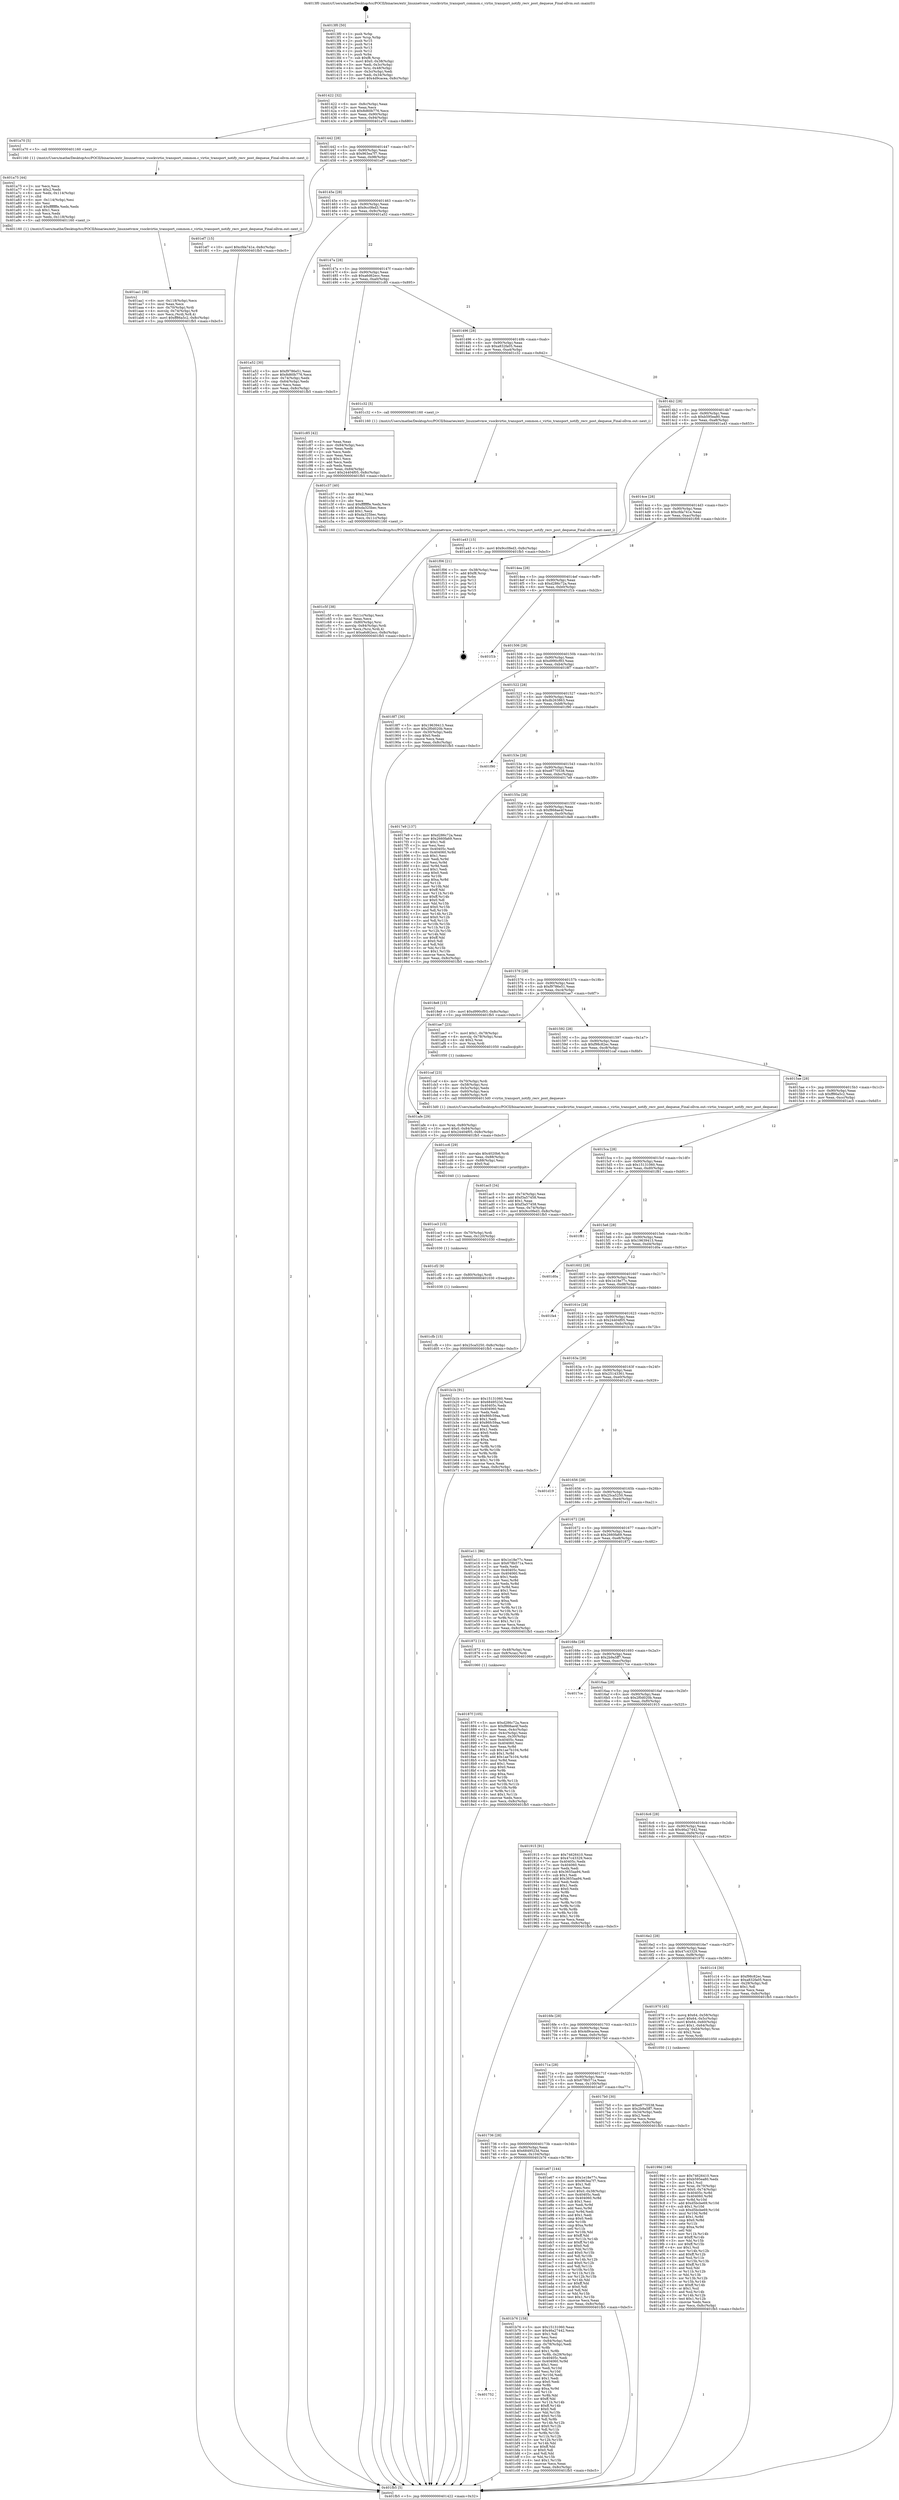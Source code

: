 digraph "0x4013f0" {
  label = "0x4013f0 (/mnt/c/Users/mathe/Desktop/tcc/POCII/binaries/extr_linuxnetvmw_vsockvirtio_transport_common.c_virtio_transport_notify_recv_post_dequeue_Final-ollvm.out::main(0))"
  labelloc = "t"
  node[shape=record]

  Entry [label="",width=0.3,height=0.3,shape=circle,fillcolor=black,style=filled]
  "0x401422" [label="{
     0x401422 [32]\l
     | [instrs]\l
     &nbsp;&nbsp;0x401422 \<+6\>: mov -0x8c(%rbp),%eax\l
     &nbsp;&nbsp;0x401428 \<+2\>: mov %eax,%ecx\l
     &nbsp;&nbsp;0x40142a \<+6\>: sub $0x8d60b776,%ecx\l
     &nbsp;&nbsp;0x401430 \<+6\>: mov %eax,-0x90(%rbp)\l
     &nbsp;&nbsp;0x401436 \<+6\>: mov %ecx,-0x94(%rbp)\l
     &nbsp;&nbsp;0x40143c \<+6\>: je 0000000000401a70 \<main+0x680\>\l
  }"]
  "0x401a70" [label="{
     0x401a70 [5]\l
     | [instrs]\l
     &nbsp;&nbsp;0x401a70 \<+5\>: call 0000000000401160 \<next_i\>\l
     | [calls]\l
     &nbsp;&nbsp;0x401160 \{1\} (/mnt/c/Users/mathe/Desktop/tcc/POCII/binaries/extr_linuxnetvmw_vsockvirtio_transport_common.c_virtio_transport_notify_recv_post_dequeue_Final-ollvm.out::next_i)\l
  }"]
  "0x401442" [label="{
     0x401442 [28]\l
     | [instrs]\l
     &nbsp;&nbsp;0x401442 \<+5\>: jmp 0000000000401447 \<main+0x57\>\l
     &nbsp;&nbsp;0x401447 \<+6\>: mov -0x90(%rbp),%eax\l
     &nbsp;&nbsp;0x40144d \<+5\>: sub $0x963ea7f7,%eax\l
     &nbsp;&nbsp;0x401452 \<+6\>: mov %eax,-0x98(%rbp)\l
     &nbsp;&nbsp;0x401458 \<+6\>: je 0000000000401ef7 \<main+0xb07\>\l
  }"]
  Exit [label="",width=0.3,height=0.3,shape=circle,fillcolor=black,style=filled,peripheries=2]
  "0x401ef7" [label="{
     0x401ef7 [15]\l
     | [instrs]\l
     &nbsp;&nbsp;0x401ef7 \<+10\>: movl $0xcfda741e,-0x8c(%rbp)\l
     &nbsp;&nbsp;0x401f01 \<+5\>: jmp 0000000000401fb5 \<main+0xbc5\>\l
  }"]
  "0x40145e" [label="{
     0x40145e [28]\l
     | [instrs]\l
     &nbsp;&nbsp;0x40145e \<+5\>: jmp 0000000000401463 \<main+0x73\>\l
     &nbsp;&nbsp;0x401463 \<+6\>: mov -0x90(%rbp),%eax\l
     &nbsp;&nbsp;0x401469 \<+5\>: sub $0x9cc0fed3,%eax\l
     &nbsp;&nbsp;0x40146e \<+6\>: mov %eax,-0x9c(%rbp)\l
     &nbsp;&nbsp;0x401474 \<+6\>: je 0000000000401a52 \<main+0x662\>\l
  }"]
  "0x401cfb" [label="{
     0x401cfb [15]\l
     | [instrs]\l
     &nbsp;&nbsp;0x401cfb \<+10\>: movl $0x25ca5250,-0x8c(%rbp)\l
     &nbsp;&nbsp;0x401d05 \<+5\>: jmp 0000000000401fb5 \<main+0xbc5\>\l
  }"]
  "0x401a52" [label="{
     0x401a52 [30]\l
     | [instrs]\l
     &nbsp;&nbsp;0x401a52 \<+5\>: mov $0xf9786e51,%eax\l
     &nbsp;&nbsp;0x401a57 \<+5\>: mov $0x8d60b776,%ecx\l
     &nbsp;&nbsp;0x401a5c \<+3\>: mov -0x74(%rbp),%edx\l
     &nbsp;&nbsp;0x401a5f \<+3\>: cmp -0x64(%rbp),%edx\l
     &nbsp;&nbsp;0x401a62 \<+3\>: cmovl %ecx,%eax\l
     &nbsp;&nbsp;0x401a65 \<+6\>: mov %eax,-0x8c(%rbp)\l
     &nbsp;&nbsp;0x401a6b \<+5\>: jmp 0000000000401fb5 \<main+0xbc5\>\l
  }"]
  "0x40147a" [label="{
     0x40147a [28]\l
     | [instrs]\l
     &nbsp;&nbsp;0x40147a \<+5\>: jmp 000000000040147f \<main+0x8f\>\l
     &nbsp;&nbsp;0x40147f \<+6\>: mov -0x90(%rbp),%eax\l
     &nbsp;&nbsp;0x401485 \<+5\>: sub $0xa6d62ecc,%eax\l
     &nbsp;&nbsp;0x40148a \<+6\>: mov %eax,-0xa0(%rbp)\l
     &nbsp;&nbsp;0x401490 \<+6\>: je 0000000000401c85 \<main+0x895\>\l
  }"]
  "0x401cf2" [label="{
     0x401cf2 [9]\l
     | [instrs]\l
     &nbsp;&nbsp;0x401cf2 \<+4\>: mov -0x80(%rbp),%rdi\l
     &nbsp;&nbsp;0x401cf6 \<+5\>: call 0000000000401030 \<free@plt\>\l
     | [calls]\l
     &nbsp;&nbsp;0x401030 \{1\} (unknown)\l
  }"]
  "0x401c85" [label="{
     0x401c85 [42]\l
     | [instrs]\l
     &nbsp;&nbsp;0x401c85 \<+2\>: xor %eax,%eax\l
     &nbsp;&nbsp;0x401c87 \<+6\>: mov -0x84(%rbp),%ecx\l
     &nbsp;&nbsp;0x401c8d \<+2\>: mov %eax,%edx\l
     &nbsp;&nbsp;0x401c8f \<+2\>: sub %ecx,%edx\l
     &nbsp;&nbsp;0x401c91 \<+2\>: mov %eax,%ecx\l
     &nbsp;&nbsp;0x401c93 \<+3\>: sub $0x1,%ecx\l
     &nbsp;&nbsp;0x401c96 \<+2\>: add %ecx,%edx\l
     &nbsp;&nbsp;0x401c98 \<+2\>: sub %edx,%eax\l
     &nbsp;&nbsp;0x401c9a \<+6\>: mov %eax,-0x84(%rbp)\l
     &nbsp;&nbsp;0x401ca0 \<+10\>: movl $0x24404f05,-0x8c(%rbp)\l
     &nbsp;&nbsp;0x401caa \<+5\>: jmp 0000000000401fb5 \<main+0xbc5\>\l
  }"]
  "0x401496" [label="{
     0x401496 [28]\l
     | [instrs]\l
     &nbsp;&nbsp;0x401496 \<+5\>: jmp 000000000040149b \<main+0xab\>\l
     &nbsp;&nbsp;0x40149b \<+6\>: mov -0x90(%rbp),%eax\l
     &nbsp;&nbsp;0x4014a1 \<+5\>: sub $0xa832fa05,%eax\l
     &nbsp;&nbsp;0x4014a6 \<+6\>: mov %eax,-0xa4(%rbp)\l
     &nbsp;&nbsp;0x4014ac \<+6\>: je 0000000000401c32 \<main+0x842\>\l
  }"]
  "0x401ce3" [label="{
     0x401ce3 [15]\l
     | [instrs]\l
     &nbsp;&nbsp;0x401ce3 \<+4\>: mov -0x70(%rbp),%rdi\l
     &nbsp;&nbsp;0x401ce7 \<+6\>: mov %eax,-0x120(%rbp)\l
     &nbsp;&nbsp;0x401ced \<+5\>: call 0000000000401030 \<free@plt\>\l
     | [calls]\l
     &nbsp;&nbsp;0x401030 \{1\} (unknown)\l
  }"]
  "0x401c32" [label="{
     0x401c32 [5]\l
     | [instrs]\l
     &nbsp;&nbsp;0x401c32 \<+5\>: call 0000000000401160 \<next_i\>\l
     | [calls]\l
     &nbsp;&nbsp;0x401160 \{1\} (/mnt/c/Users/mathe/Desktop/tcc/POCII/binaries/extr_linuxnetvmw_vsockvirtio_transport_common.c_virtio_transport_notify_recv_post_dequeue_Final-ollvm.out::next_i)\l
  }"]
  "0x4014b2" [label="{
     0x4014b2 [28]\l
     | [instrs]\l
     &nbsp;&nbsp;0x4014b2 \<+5\>: jmp 00000000004014b7 \<main+0xc7\>\l
     &nbsp;&nbsp;0x4014b7 \<+6\>: mov -0x90(%rbp),%eax\l
     &nbsp;&nbsp;0x4014bd \<+5\>: sub $0xb595ea80,%eax\l
     &nbsp;&nbsp;0x4014c2 \<+6\>: mov %eax,-0xa8(%rbp)\l
     &nbsp;&nbsp;0x4014c8 \<+6\>: je 0000000000401a43 \<main+0x653\>\l
  }"]
  "0x401cc6" [label="{
     0x401cc6 [29]\l
     | [instrs]\l
     &nbsp;&nbsp;0x401cc6 \<+10\>: movabs $0x4020b6,%rdi\l
     &nbsp;&nbsp;0x401cd0 \<+6\>: mov %eax,-0x88(%rbp)\l
     &nbsp;&nbsp;0x401cd6 \<+6\>: mov -0x88(%rbp),%esi\l
     &nbsp;&nbsp;0x401cdc \<+2\>: mov $0x0,%al\l
     &nbsp;&nbsp;0x401cde \<+5\>: call 0000000000401040 \<printf@plt\>\l
     | [calls]\l
     &nbsp;&nbsp;0x401040 \{1\} (unknown)\l
  }"]
  "0x401a43" [label="{
     0x401a43 [15]\l
     | [instrs]\l
     &nbsp;&nbsp;0x401a43 \<+10\>: movl $0x9cc0fed3,-0x8c(%rbp)\l
     &nbsp;&nbsp;0x401a4d \<+5\>: jmp 0000000000401fb5 \<main+0xbc5\>\l
  }"]
  "0x4014ce" [label="{
     0x4014ce [28]\l
     | [instrs]\l
     &nbsp;&nbsp;0x4014ce \<+5\>: jmp 00000000004014d3 \<main+0xe3\>\l
     &nbsp;&nbsp;0x4014d3 \<+6\>: mov -0x90(%rbp),%eax\l
     &nbsp;&nbsp;0x4014d9 \<+5\>: sub $0xcfda741e,%eax\l
     &nbsp;&nbsp;0x4014de \<+6\>: mov %eax,-0xac(%rbp)\l
     &nbsp;&nbsp;0x4014e4 \<+6\>: je 0000000000401f06 \<main+0xb16\>\l
  }"]
  "0x401c5f" [label="{
     0x401c5f [38]\l
     | [instrs]\l
     &nbsp;&nbsp;0x401c5f \<+6\>: mov -0x11c(%rbp),%ecx\l
     &nbsp;&nbsp;0x401c65 \<+3\>: imul %eax,%ecx\l
     &nbsp;&nbsp;0x401c68 \<+4\>: mov -0x80(%rbp),%rsi\l
     &nbsp;&nbsp;0x401c6c \<+7\>: movslq -0x84(%rbp),%rdi\l
     &nbsp;&nbsp;0x401c73 \<+3\>: mov %ecx,(%rsi,%rdi,4)\l
     &nbsp;&nbsp;0x401c76 \<+10\>: movl $0xa6d62ecc,-0x8c(%rbp)\l
     &nbsp;&nbsp;0x401c80 \<+5\>: jmp 0000000000401fb5 \<main+0xbc5\>\l
  }"]
  "0x401f06" [label="{
     0x401f06 [21]\l
     | [instrs]\l
     &nbsp;&nbsp;0x401f06 \<+3\>: mov -0x38(%rbp),%eax\l
     &nbsp;&nbsp;0x401f09 \<+7\>: add $0xf8,%rsp\l
     &nbsp;&nbsp;0x401f10 \<+1\>: pop %rbx\l
     &nbsp;&nbsp;0x401f11 \<+2\>: pop %r12\l
     &nbsp;&nbsp;0x401f13 \<+2\>: pop %r13\l
     &nbsp;&nbsp;0x401f15 \<+2\>: pop %r14\l
     &nbsp;&nbsp;0x401f17 \<+2\>: pop %r15\l
     &nbsp;&nbsp;0x401f19 \<+1\>: pop %rbp\l
     &nbsp;&nbsp;0x401f1a \<+1\>: ret\l
  }"]
  "0x4014ea" [label="{
     0x4014ea [28]\l
     | [instrs]\l
     &nbsp;&nbsp;0x4014ea \<+5\>: jmp 00000000004014ef \<main+0xff\>\l
     &nbsp;&nbsp;0x4014ef \<+6\>: mov -0x90(%rbp),%eax\l
     &nbsp;&nbsp;0x4014f5 \<+5\>: sub $0xd286c72a,%eax\l
     &nbsp;&nbsp;0x4014fa \<+6\>: mov %eax,-0xb0(%rbp)\l
     &nbsp;&nbsp;0x401500 \<+6\>: je 0000000000401f1b \<main+0xb2b\>\l
  }"]
  "0x401c37" [label="{
     0x401c37 [40]\l
     | [instrs]\l
     &nbsp;&nbsp;0x401c37 \<+5\>: mov $0x2,%ecx\l
     &nbsp;&nbsp;0x401c3c \<+1\>: cltd\l
     &nbsp;&nbsp;0x401c3d \<+2\>: idiv %ecx\l
     &nbsp;&nbsp;0x401c3f \<+6\>: imul $0xfffffffe,%edx,%ecx\l
     &nbsp;&nbsp;0x401c45 \<+6\>: add $0xda325bec,%ecx\l
     &nbsp;&nbsp;0x401c4b \<+3\>: add $0x1,%ecx\l
     &nbsp;&nbsp;0x401c4e \<+6\>: sub $0xda325bec,%ecx\l
     &nbsp;&nbsp;0x401c54 \<+6\>: mov %ecx,-0x11c(%rbp)\l
     &nbsp;&nbsp;0x401c5a \<+5\>: call 0000000000401160 \<next_i\>\l
     | [calls]\l
     &nbsp;&nbsp;0x401160 \{1\} (/mnt/c/Users/mathe/Desktop/tcc/POCII/binaries/extr_linuxnetvmw_vsockvirtio_transport_common.c_virtio_transport_notify_recv_post_dequeue_Final-ollvm.out::next_i)\l
  }"]
  "0x401f1b" [label="{
     0x401f1b\l
  }", style=dashed]
  "0x401506" [label="{
     0x401506 [28]\l
     | [instrs]\l
     &nbsp;&nbsp;0x401506 \<+5\>: jmp 000000000040150b \<main+0x11b\>\l
     &nbsp;&nbsp;0x40150b \<+6\>: mov -0x90(%rbp),%eax\l
     &nbsp;&nbsp;0x401511 \<+5\>: sub $0xd990cf93,%eax\l
     &nbsp;&nbsp;0x401516 \<+6\>: mov %eax,-0xb4(%rbp)\l
     &nbsp;&nbsp;0x40151c \<+6\>: je 00000000004018f7 \<main+0x507\>\l
  }"]
  "0x401752" [label="{
     0x401752\l
  }", style=dashed]
  "0x4018f7" [label="{
     0x4018f7 [30]\l
     | [instrs]\l
     &nbsp;&nbsp;0x4018f7 \<+5\>: mov $0x19639413,%eax\l
     &nbsp;&nbsp;0x4018fc \<+5\>: mov $0x2f0d020b,%ecx\l
     &nbsp;&nbsp;0x401901 \<+3\>: mov -0x30(%rbp),%edx\l
     &nbsp;&nbsp;0x401904 \<+3\>: cmp $0x0,%edx\l
     &nbsp;&nbsp;0x401907 \<+3\>: cmove %ecx,%eax\l
     &nbsp;&nbsp;0x40190a \<+6\>: mov %eax,-0x8c(%rbp)\l
     &nbsp;&nbsp;0x401910 \<+5\>: jmp 0000000000401fb5 \<main+0xbc5\>\l
  }"]
  "0x401522" [label="{
     0x401522 [28]\l
     | [instrs]\l
     &nbsp;&nbsp;0x401522 \<+5\>: jmp 0000000000401527 \<main+0x137\>\l
     &nbsp;&nbsp;0x401527 \<+6\>: mov -0x90(%rbp),%eax\l
     &nbsp;&nbsp;0x40152d \<+5\>: sub $0xdb263863,%eax\l
     &nbsp;&nbsp;0x401532 \<+6\>: mov %eax,-0xb8(%rbp)\l
     &nbsp;&nbsp;0x401538 \<+6\>: je 0000000000401f90 \<main+0xba0\>\l
  }"]
  "0x401b76" [label="{
     0x401b76 [158]\l
     | [instrs]\l
     &nbsp;&nbsp;0x401b76 \<+5\>: mov $0x15131060,%eax\l
     &nbsp;&nbsp;0x401b7b \<+5\>: mov $0x46a27442,%ecx\l
     &nbsp;&nbsp;0x401b80 \<+2\>: mov $0x1,%dl\l
     &nbsp;&nbsp;0x401b82 \<+2\>: xor %esi,%esi\l
     &nbsp;&nbsp;0x401b84 \<+6\>: mov -0x84(%rbp),%edi\l
     &nbsp;&nbsp;0x401b8a \<+3\>: cmp -0x78(%rbp),%edi\l
     &nbsp;&nbsp;0x401b8d \<+4\>: setl %r8b\l
     &nbsp;&nbsp;0x401b91 \<+4\>: and $0x1,%r8b\l
     &nbsp;&nbsp;0x401b95 \<+4\>: mov %r8b,-0x29(%rbp)\l
     &nbsp;&nbsp;0x401b99 \<+7\>: mov 0x40405c,%edi\l
     &nbsp;&nbsp;0x401ba0 \<+8\>: mov 0x404060,%r9d\l
     &nbsp;&nbsp;0x401ba8 \<+3\>: sub $0x1,%esi\l
     &nbsp;&nbsp;0x401bab \<+3\>: mov %edi,%r10d\l
     &nbsp;&nbsp;0x401bae \<+3\>: add %esi,%r10d\l
     &nbsp;&nbsp;0x401bb1 \<+4\>: imul %r10d,%edi\l
     &nbsp;&nbsp;0x401bb5 \<+3\>: and $0x1,%edi\l
     &nbsp;&nbsp;0x401bb8 \<+3\>: cmp $0x0,%edi\l
     &nbsp;&nbsp;0x401bbb \<+4\>: sete %r8b\l
     &nbsp;&nbsp;0x401bbf \<+4\>: cmp $0xa,%r9d\l
     &nbsp;&nbsp;0x401bc3 \<+4\>: setl %r11b\l
     &nbsp;&nbsp;0x401bc7 \<+3\>: mov %r8b,%bl\l
     &nbsp;&nbsp;0x401bca \<+3\>: xor $0xff,%bl\l
     &nbsp;&nbsp;0x401bcd \<+3\>: mov %r11b,%r14b\l
     &nbsp;&nbsp;0x401bd0 \<+4\>: xor $0xff,%r14b\l
     &nbsp;&nbsp;0x401bd4 \<+3\>: xor $0x0,%dl\l
     &nbsp;&nbsp;0x401bd7 \<+3\>: mov %bl,%r15b\l
     &nbsp;&nbsp;0x401bda \<+4\>: and $0x0,%r15b\l
     &nbsp;&nbsp;0x401bde \<+3\>: and %dl,%r8b\l
     &nbsp;&nbsp;0x401be1 \<+3\>: mov %r14b,%r12b\l
     &nbsp;&nbsp;0x401be4 \<+4\>: and $0x0,%r12b\l
     &nbsp;&nbsp;0x401be8 \<+3\>: and %dl,%r11b\l
     &nbsp;&nbsp;0x401beb \<+3\>: or %r8b,%r15b\l
     &nbsp;&nbsp;0x401bee \<+3\>: or %r11b,%r12b\l
     &nbsp;&nbsp;0x401bf1 \<+3\>: xor %r12b,%r15b\l
     &nbsp;&nbsp;0x401bf4 \<+3\>: or %r14b,%bl\l
     &nbsp;&nbsp;0x401bf7 \<+3\>: xor $0xff,%bl\l
     &nbsp;&nbsp;0x401bfa \<+3\>: or $0x0,%dl\l
     &nbsp;&nbsp;0x401bfd \<+2\>: and %dl,%bl\l
     &nbsp;&nbsp;0x401bff \<+3\>: or %bl,%r15b\l
     &nbsp;&nbsp;0x401c02 \<+4\>: test $0x1,%r15b\l
     &nbsp;&nbsp;0x401c06 \<+3\>: cmovne %ecx,%eax\l
     &nbsp;&nbsp;0x401c09 \<+6\>: mov %eax,-0x8c(%rbp)\l
     &nbsp;&nbsp;0x401c0f \<+5\>: jmp 0000000000401fb5 \<main+0xbc5\>\l
  }"]
  "0x401f90" [label="{
     0x401f90\l
  }", style=dashed]
  "0x40153e" [label="{
     0x40153e [28]\l
     | [instrs]\l
     &nbsp;&nbsp;0x40153e \<+5\>: jmp 0000000000401543 \<main+0x153\>\l
     &nbsp;&nbsp;0x401543 \<+6\>: mov -0x90(%rbp),%eax\l
     &nbsp;&nbsp;0x401549 \<+5\>: sub $0xe8770538,%eax\l
     &nbsp;&nbsp;0x40154e \<+6\>: mov %eax,-0xbc(%rbp)\l
     &nbsp;&nbsp;0x401554 \<+6\>: je 00000000004017e9 \<main+0x3f9\>\l
  }"]
  "0x401736" [label="{
     0x401736 [28]\l
     | [instrs]\l
     &nbsp;&nbsp;0x401736 \<+5\>: jmp 000000000040173b \<main+0x34b\>\l
     &nbsp;&nbsp;0x40173b \<+6\>: mov -0x90(%rbp),%eax\l
     &nbsp;&nbsp;0x401741 \<+5\>: sub $0x6849523d,%eax\l
     &nbsp;&nbsp;0x401746 \<+6\>: mov %eax,-0x104(%rbp)\l
     &nbsp;&nbsp;0x40174c \<+6\>: je 0000000000401b76 \<main+0x786\>\l
  }"]
  "0x4017e9" [label="{
     0x4017e9 [137]\l
     | [instrs]\l
     &nbsp;&nbsp;0x4017e9 \<+5\>: mov $0xd286c72a,%eax\l
     &nbsp;&nbsp;0x4017ee \<+5\>: mov $0x2660fa69,%ecx\l
     &nbsp;&nbsp;0x4017f3 \<+2\>: mov $0x1,%dl\l
     &nbsp;&nbsp;0x4017f5 \<+2\>: xor %esi,%esi\l
     &nbsp;&nbsp;0x4017f7 \<+7\>: mov 0x40405c,%edi\l
     &nbsp;&nbsp;0x4017fe \<+8\>: mov 0x404060,%r8d\l
     &nbsp;&nbsp;0x401806 \<+3\>: sub $0x1,%esi\l
     &nbsp;&nbsp;0x401809 \<+3\>: mov %edi,%r9d\l
     &nbsp;&nbsp;0x40180c \<+3\>: add %esi,%r9d\l
     &nbsp;&nbsp;0x40180f \<+4\>: imul %r9d,%edi\l
     &nbsp;&nbsp;0x401813 \<+3\>: and $0x1,%edi\l
     &nbsp;&nbsp;0x401816 \<+3\>: cmp $0x0,%edi\l
     &nbsp;&nbsp;0x401819 \<+4\>: sete %r10b\l
     &nbsp;&nbsp;0x40181d \<+4\>: cmp $0xa,%r8d\l
     &nbsp;&nbsp;0x401821 \<+4\>: setl %r11b\l
     &nbsp;&nbsp;0x401825 \<+3\>: mov %r10b,%bl\l
     &nbsp;&nbsp;0x401828 \<+3\>: xor $0xff,%bl\l
     &nbsp;&nbsp;0x40182b \<+3\>: mov %r11b,%r14b\l
     &nbsp;&nbsp;0x40182e \<+4\>: xor $0xff,%r14b\l
     &nbsp;&nbsp;0x401832 \<+3\>: xor $0x0,%dl\l
     &nbsp;&nbsp;0x401835 \<+3\>: mov %bl,%r15b\l
     &nbsp;&nbsp;0x401838 \<+4\>: and $0x0,%r15b\l
     &nbsp;&nbsp;0x40183c \<+3\>: and %dl,%r10b\l
     &nbsp;&nbsp;0x40183f \<+3\>: mov %r14b,%r12b\l
     &nbsp;&nbsp;0x401842 \<+4\>: and $0x0,%r12b\l
     &nbsp;&nbsp;0x401846 \<+3\>: and %dl,%r11b\l
     &nbsp;&nbsp;0x401849 \<+3\>: or %r10b,%r15b\l
     &nbsp;&nbsp;0x40184c \<+3\>: or %r11b,%r12b\l
     &nbsp;&nbsp;0x40184f \<+3\>: xor %r12b,%r15b\l
     &nbsp;&nbsp;0x401852 \<+3\>: or %r14b,%bl\l
     &nbsp;&nbsp;0x401855 \<+3\>: xor $0xff,%bl\l
     &nbsp;&nbsp;0x401858 \<+3\>: or $0x0,%dl\l
     &nbsp;&nbsp;0x40185b \<+2\>: and %dl,%bl\l
     &nbsp;&nbsp;0x40185d \<+3\>: or %bl,%r15b\l
     &nbsp;&nbsp;0x401860 \<+4\>: test $0x1,%r15b\l
     &nbsp;&nbsp;0x401864 \<+3\>: cmovne %ecx,%eax\l
     &nbsp;&nbsp;0x401867 \<+6\>: mov %eax,-0x8c(%rbp)\l
     &nbsp;&nbsp;0x40186d \<+5\>: jmp 0000000000401fb5 \<main+0xbc5\>\l
  }"]
  "0x40155a" [label="{
     0x40155a [28]\l
     | [instrs]\l
     &nbsp;&nbsp;0x40155a \<+5\>: jmp 000000000040155f \<main+0x16f\>\l
     &nbsp;&nbsp;0x40155f \<+6\>: mov -0x90(%rbp),%eax\l
     &nbsp;&nbsp;0x401565 \<+5\>: sub $0xf868ae4f,%eax\l
     &nbsp;&nbsp;0x40156a \<+6\>: mov %eax,-0xc0(%rbp)\l
     &nbsp;&nbsp;0x401570 \<+6\>: je 00000000004018e8 \<main+0x4f8\>\l
  }"]
  "0x401e67" [label="{
     0x401e67 [144]\l
     | [instrs]\l
     &nbsp;&nbsp;0x401e67 \<+5\>: mov $0x1e18e77c,%eax\l
     &nbsp;&nbsp;0x401e6c \<+5\>: mov $0x963ea7f7,%ecx\l
     &nbsp;&nbsp;0x401e71 \<+2\>: mov $0x1,%dl\l
     &nbsp;&nbsp;0x401e73 \<+2\>: xor %esi,%esi\l
     &nbsp;&nbsp;0x401e75 \<+7\>: movl $0x0,-0x38(%rbp)\l
     &nbsp;&nbsp;0x401e7c \<+7\>: mov 0x40405c,%edi\l
     &nbsp;&nbsp;0x401e83 \<+8\>: mov 0x404060,%r8d\l
     &nbsp;&nbsp;0x401e8b \<+3\>: sub $0x1,%esi\l
     &nbsp;&nbsp;0x401e8e \<+3\>: mov %edi,%r9d\l
     &nbsp;&nbsp;0x401e91 \<+3\>: add %esi,%r9d\l
     &nbsp;&nbsp;0x401e94 \<+4\>: imul %r9d,%edi\l
     &nbsp;&nbsp;0x401e98 \<+3\>: and $0x1,%edi\l
     &nbsp;&nbsp;0x401e9b \<+3\>: cmp $0x0,%edi\l
     &nbsp;&nbsp;0x401e9e \<+4\>: sete %r10b\l
     &nbsp;&nbsp;0x401ea2 \<+4\>: cmp $0xa,%r8d\l
     &nbsp;&nbsp;0x401ea6 \<+4\>: setl %r11b\l
     &nbsp;&nbsp;0x401eaa \<+3\>: mov %r10b,%bl\l
     &nbsp;&nbsp;0x401ead \<+3\>: xor $0xff,%bl\l
     &nbsp;&nbsp;0x401eb0 \<+3\>: mov %r11b,%r14b\l
     &nbsp;&nbsp;0x401eb3 \<+4\>: xor $0xff,%r14b\l
     &nbsp;&nbsp;0x401eb7 \<+3\>: xor $0x0,%dl\l
     &nbsp;&nbsp;0x401eba \<+3\>: mov %bl,%r15b\l
     &nbsp;&nbsp;0x401ebd \<+4\>: and $0x0,%r15b\l
     &nbsp;&nbsp;0x401ec1 \<+3\>: and %dl,%r10b\l
     &nbsp;&nbsp;0x401ec4 \<+3\>: mov %r14b,%r12b\l
     &nbsp;&nbsp;0x401ec7 \<+4\>: and $0x0,%r12b\l
     &nbsp;&nbsp;0x401ecb \<+3\>: and %dl,%r11b\l
     &nbsp;&nbsp;0x401ece \<+3\>: or %r10b,%r15b\l
     &nbsp;&nbsp;0x401ed1 \<+3\>: or %r11b,%r12b\l
     &nbsp;&nbsp;0x401ed4 \<+3\>: xor %r12b,%r15b\l
     &nbsp;&nbsp;0x401ed7 \<+3\>: or %r14b,%bl\l
     &nbsp;&nbsp;0x401eda \<+3\>: xor $0xff,%bl\l
     &nbsp;&nbsp;0x401edd \<+3\>: or $0x0,%dl\l
     &nbsp;&nbsp;0x401ee0 \<+2\>: and %dl,%bl\l
     &nbsp;&nbsp;0x401ee2 \<+3\>: or %bl,%r15b\l
     &nbsp;&nbsp;0x401ee5 \<+4\>: test $0x1,%r15b\l
     &nbsp;&nbsp;0x401ee9 \<+3\>: cmovne %ecx,%eax\l
     &nbsp;&nbsp;0x401eec \<+6\>: mov %eax,-0x8c(%rbp)\l
     &nbsp;&nbsp;0x401ef2 \<+5\>: jmp 0000000000401fb5 \<main+0xbc5\>\l
  }"]
  "0x4018e8" [label="{
     0x4018e8 [15]\l
     | [instrs]\l
     &nbsp;&nbsp;0x4018e8 \<+10\>: movl $0xd990cf93,-0x8c(%rbp)\l
     &nbsp;&nbsp;0x4018f2 \<+5\>: jmp 0000000000401fb5 \<main+0xbc5\>\l
  }"]
  "0x401576" [label="{
     0x401576 [28]\l
     | [instrs]\l
     &nbsp;&nbsp;0x401576 \<+5\>: jmp 000000000040157b \<main+0x18b\>\l
     &nbsp;&nbsp;0x40157b \<+6\>: mov -0x90(%rbp),%eax\l
     &nbsp;&nbsp;0x401581 \<+5\>: sub $0xf9786e51,%eax\l
     &nbsp;&nbsp;0x401586 \<+6\>: mov %eax,-0xc4(%rbp)\l
     &nbsp;&nbsp;0x40158c \<+6\>: je 0000000000401ae7 \<main+0x6f7\>\l
  }"]
  "0x401afe" [label="{
     0x401afe [29]\l
     | [instrs]\l
     &nbsp;&nbsp;0x401afe \<+4\>: mov %rax,-0x80(%rbp)\l
     &nbsp;&nbsp;0x401b02 \<+10\>: movl $0x0,-0x84(%rbp)\l
     &nbsp;&nbsp;0x401b0c \<+10\>: movl $0x24404f05,-0x8c(%rbp)\l
     &nbsp;&nbsp;0x401b16 \<+5\>: jmp 0000000000401fb5 \<main+0xbc5\>\l
  }"]
  "0x401ae7" [label="{
     0x401ae7 [23]\l
     | [instrs]\l
     &nbsp;&nbsp;0x401ae7 \<+7\>: movl $0x1,-0x78(%rbp)\l
     &nbsp;&nbsp;0x401aee \<+4\>: movslq -0x78(%rbp),%rax\l
     &nbsp;&nbsp;0x401af2 \<+4\>: shl $0x2,%rax\l
     &nbsp;&nbsp;0x401af6 \<+3\>: mov %rax,%rdi\l
     &nbsp;&nbsp;0x401af9 \<+5\>: call 0000000000401050 \<malloc@plt\>\l
     | [calls]\l
     &nbsp;&nbsp;0x401050 \{1\} (unknown)\l
  }"]
  "0x401592" [label="{
     0x401592 [28]\l
     | [instrs]\l
     &nbsp;&nbsp;0x401592 \<+5\>: jmp 0000000000401597 \<main+0x1a7\>\l
     &nbsp;&nbsp;0x401597 \<+6\>: mov -0x90(%rbp),%eax\l
     &nbsp;&nbsp;0x40159d \<+5\>: sub $0xf98c82ec,%eax\l
     &nbsp;&nbsp;0x4015a2 \<+6\>: mov %eax,-0xc8(%rbp)\l
     &nbsp;&nbsp;0x4015a8 \<+6\>: je 0000000000401caf \<main+0x8bf\>\l
  }"]
  "0x401aa1" [label="{
     0x401aa1 [36]\l
     | [instrs]\l
     &nbsp;&nbsp;0x401aa1 \<+6\>: mov -0x118(%rbp),%ecx\l
     &nbsp;&nbsp;0x401aa7 \<+3\>: imul %eax,%ecx\l
     &nbsp;&nbsp;0x401aaa \<+4\>: mov -0x70(%rbp),%rdi\l
     &nbsp;&nbsp;0x401aae \<+4\>: movslq -0x74(%rbp),%r8\l
     &nbsp;&nbsp;0x401ab2 \<+4\>: mov %ecx,(%rdi,%r8,4)\l
     &nbsp;&nbsp;0x401ab6 \<+10\>: movl $0xff86a5c2,-0x8c(%rbp)\l
     &nbsp;&nbsp;0x401ac0 \<+5\>: jmp 0000000000401fb5 \<main+0xbc5\>\l
  }"]
  "0x401caf" [label="{
     0x401caf [23]\l
     | [instrs]\l
     &nbsp;&nbsp;0x401caf \<+4\>: mov -0x70(%rbp),%rdi\l
     &nbsp;&nbsp;0x401cb3 \<+4\>: mov -0x58(%rbp),%rsi\l
     &nbsp;&nbsp;0x401cb7 \<+3\>: mov -0x5c(%rbp),%edx\l
     &nbsp;&nbsp;0x401cba \<+3\>: mov -0x60(%rbp),%ecx\l
     &nbsp;&nbsp;0x401cbd \<+4\>: mov -0x80(%rbp),%r8\l
     &nbsp;&nbsp;0x401cc1 \<+5\>: call 00000000004013d0 \<virtio_transport_notify_recv_post_dequeue\>\l
     | [calls]\l
     &nbsp;&nbsp;0x4013d0 \{1\} (/mnt/c/Users/mathe/Desktop/tcc/POCII/binaries/extr_linuxnetvmw_vsockvirtio_transport_common.c_virtio_transport_notify_recv_post_dequeue_Final-ollvm.out::virtio_transport_notify_recv_post_dequeue)\l
  }"]
  "0x4015ae" [label="{
     0x4015ae [28]\l
     | [instrs]\l
     &nbsp;&nbsp;0x4015ae \<+5\>: jmp 00000000004015b3 \<main+0x1c3\>\l
     &nbsp;&nbsp;0x4015b3 \<+6\>: mov -0x90(%rbp),%eax\l
     &nbsp;&nbsp;0x4015b9 \<+5\>: sub $0xff86a5c2,%eax\l
     &nbsp;&nbsp;0x4015be \<+6\>: mov %eax,-0xcc(%rbp)\l
     &nbsp;&nbsp;0x4015c4 \<+6\>: je 0000000000401ac5 \<main+0x6d5\>\l
  }"]
  "0x401a75" [label="{
     0x401a75 [44]\l
     | [instrs]\l
     &nbsp;&nbsp;0x401a75 \<+2\>: xor %ecx,%ecx\l
     &nbsp;&nbsp;0x401a77 \<+5\>: mov $0x2,%edx\l
     &nbsp;&nbsp;0x401a7c \<+6\>: mov %edx,-0x114(%rbp)\l
     &nbsp;&nbsp;0x401a82 \<+1\>: cltd\l
     &nbsp;&nbsp;0x401a83 \<+6\>: mov -0x114(%rbp),%esi\l
     &nbsp;&nbsp;0x401a89 \<+2\>: idiv %esi\l
     &nbsp;&nbsp;0x401a8b \<+6\>: imul $0xfffffffe,%edx,%edx\l
     &nbsp;&nbsp;0x401a91 \<+3\>: sub $0x1,%ecx\l
     &nbsp;&nbsp;0x401a94 \<+2\>: sub %ecx,%edx\l
     &nbsp;&nbsp;0x401a96 \<+6\>: mov %edx,-0x118(%rbp)\l
     &nbsp;&nbsp;0x401a9c \<+5\>: call 0000000000401160 \<next_i\>\l
     | [calls]\l
     &nbsp;&nbsp;0x401160 \{1\} (/mnt/c/Users/mathe/Desktop/tcc/POCII/binaries/extr_linuxnetvmw_vsockvirtio_transport_common.c_virtio_transport_notify_recv_post_dequeue_Final-ollvm.out::next_i)\l
  }"]
  "0x401ac5" [label="{
     0x401ac5 [34]\l
     | [instrs]\l
     &nbsp;&nbsp;0x401ac5 \<+3\>: mov -0x74(%rbp),%eax\l
     &nbsp;&nbsp;0x401ac8 \<+5\>: add $0xf3a57458,%eax\l
     &nbsp;&nbsp;0x401acd \<+3\>: add $0x1,%eax\l
     &nbsp;&nbsp;0x401ad0 \<+5\>: sub $0xf3a57458,%eax\l
     &nbsp;&nbsp;0x401ad5 \<+3\>: mov %eax,-0x74(%rbp)\l
     &nbsp;&nbsp;0x401ad8 \<+10\>: movl $0x9cc0fed3,-0x8c(%rbp)\l
     &nbsp;&nbsp;0x401ae2 \<+5\>: jmp 0000000000401fb5 \<main+0xbc5\>\l
  }"]
  "0x4015ca" [label="{
     0x4015ca [28]\l
     | [instrs]\l
     &nbsp;&nbsp;0x4015ca \<+5\>: jmp 00000000004015cf \<main+0x1df\>\l
     &nbsp;&nbsp;0x4015cf \<+6\>: mov -0x90(%rbp),%eax\l
     &nbsp;&nbsp;0x4015d5 \<+5\>: sub $0x15131060,%eax\l
     &nbsp;&nbsp;0x4015da \<+6\>: mov %eax,-0xd0(%rbp)\l
     &nbsp;&nbsp;0x4015e0 \<+6\>: je 0000000000401f81 \<main+0xb91\>\l
  }"]
  "0x40199d" [label="{
     0x40199d [166]\l
     | [instrs]\l
     &nbsp;&nbsp;0x40199d \<+5\>: mov $0x74626410,%ecx\l
     &nbsp;&nbsp;0x4019a2 \<+5\>: mov $0xb595ea80,%edx\l
     &nbsp;&nbsp;0x4019a7 \<+3\>: mov $0x1,%sil\l
     &nbsp;&nbsp;0x4019aa \<+4\>: mov %rax,-0x70(%rbp)\l
     &nbsp;&nbsp;0x4019ae \<+7\>: movl $0x0,-0x74(%rbp)\l
     &nbsp;&nbsp;0x4019b5 \<+8\>: mov 0x40405c,%r8d\l
     &nbsp;&nbsp;0x4019bd \<+8\>: mov 0x404060,%r9d\l
     &nbsp;&nbsp;0x4019c5 \<+3\>: mov %r8d,%r10d\l
     &nbsp;&nbsp;0x4019c8 \<+7\>: add $0xd5bcbe69,%r10d\l
     &nbsp;&nbsp;0x4019cf \<+4\>: sub $0x1,%r10d\l
     &nbsp;&nbsp;0x4019d3 \<+7\>: sub $0xd5bcbe69,%r10d\l
     &nbsp;&nbsp;0x4019da \<+4\>: imul %r10d,%r8d\l
     &nbsp;&nbsp;0x4019de \<+4\>: and $0x1,%r8d\l
     &nbsp;&nbsp;0x4019e2 \<+4\>: cmp $0x0,%r8d\l
     &nbsp;&nbsp;0x4019e6 \<+4\>: sete %r11b\l
     &nbsp;&nbsp;0x4019ea \<+4\>: cmp $0xa,%r9d\l
     &nbsp;&nbsp;0x4019ee \<+3\>: setl %bl\l
     &nbsp;&nbsp;0x4019f1 \<+3\>: mov %r11b,%r14b\l
     &nbsp;&nbsp;0x4019f4 \<+4\>: xor $0xff,%r14b\l
     &nbsp;&nbsp;0x4019f8 \<+3\>: mov %bl,%r15b\l
     &nbsp;&nbsp;0x4019fb \<+4\>: xor $0xff,%r15b\l
     &nbsp;&nbsp;0x4019ff \<+4\>: xor $0x1,%sil\l
     &nbsp;&nbsp;0x401a03 \<+3\>: mov %r14b,%r12b\l
     &nbsp;&nbsp;0x401a06 \<+4\>: and $0xff,%r12b\l
     &nbsp;&nbsp;0x401a0a \<+3\>: and %sil,%r11b\l
     &nbsp;&nbsp;0x401a0d \<+3\>: mov %r15b,%r13b\l
     &nbsp;&nbsp;0x401a10 \<+4\>: and $0xff,%r13b\l
     &nbsp;&nbsp;0x401a14 \<+3\>: and %sil,%bl\l
     &nbsp;&nbsp;0x401a17 \<+3\>: or %r11b,%r12b\l
     &nbsp;&nbsp;0x401a1a \<+3\>: or %bl,%r13b\l
     &nbsp;&nbsp;0x401a1d \<+3\>: xor %r13b,%r12b\l
     &nbsp;&nbsp;0x401a20 \<+3\>: or %r15b,%r14b\l
     &nbsp;&nbsp;0x401a23 \<+4\>: xor $0xff,%r14b\l
     &nbsp;&nbsp;0x401a27 \<+4\>: or $0x1,%sil\l
     &nbsp;&nbsp;0x401a2b \<+3\>: and %sil,%r14b\l
     &nbsp;&nbsp;0x401a2e \<+3\>: or %r14b,%r12b\l
     &nbsp;&nbsp;0x401a31 \<+4\>: test $0x1,%r12b\l
     &nbsp;&nbsp;0x401a35 \<+3\>: cmovne %edx,%ecx\l
     &nbsp;&nbsp;0x401a38 \<+6\>: mov %ecx,-0x8c(%rbp)\l
     &nbsp;&nbsp;0x401a3e \<+5\>: jmp 0000000000401fb5 \<main+0xbc5\>\l
  }"]
  "0x401f81" [label="{
     0x401f81\l
  }", style=dashed]
  "0x4015e6" [label="{
     0x4015e6 [28]\l
     | [instrs]\l
     &nbsp;&nbsp;0x4015e6 \<+5\>: jmp 00000000004015eb \<main+0x1fb\>\l
     &nbsp;&nbsp;0x4015eb \<+6\>: mov -0x90(%rbp),%eax\l
     &nbsp;&nbsp;0x4015f1 \<+5\>: sub $0x19639413,%eax\l
     &nbsp;&nbsp;0x4015f6 \<+6\>: mov %eax,-0xd4(%rbp)\l
     &nbsp;&nbsp;0x4015fc \<+6\>: je 0000000000401d0a \<main+0x91a\>\l
  }"]
  "0x40187f" [label="{
     0x40187f [105]\l
     | [instrs]\l
     &nbsp;&nbsp;0x40187f \<+5\>: mov $0xd286c72a,%ecx\l
     &nbsp;&nbsp;0x401884 \<+5\>: mov $0xf868ae4f,%edx\l
     &nbsp;&nbsp;0x401889 \<+3\>: mov %eax,-0x4c(%rbp)\l
     &nbsp;&nbsp;0x40188c \<+3\>: mov -0x4c(%rbp),%eax\l
     &nbsp;&nbsp;0x40188f \<+3\>: mov %eax,-0x30(%rbp)\l
     &nbsp;&nbsp;0x401892 \<+7\>: mov 0x40405c,%eax\l
     &nbsp;&nbsp;0x401899 \<+7\>: mov 0x404060,%esi\l
     &nbsp;&nbsp;0x4018a0 \<+3\>: mov %eax,%r8d\l
     &nbsp;&nbsp;0x4018a3 \<+7\>: sub $0x1ae7b104,%r8d\l
     &nbsp;&nbsp;0x4018aa \<+4\>: sub $0x1,%r8d\l
     &nbsp;&nbsp;0x4018ae \<+7\>: add $0x1ae7b104,%r8d\l
     &nbsp;&nbsp;0x4018b5 \<+4\>: imul %r8d,%eax\l
     &nbsp;&nbsp;0x4018b9 \<+3\>: and $0x1,%eax\l
     &nbsp;&nbsp;0x4018bc \<+3\>: cmp $0x0,%eax\l
     &nbsp;&nbsp;0x4018bf \<+4\>: sete %r9b\l
     &nbsp;&nbsp;0x4018c3 \<+3\>: cmp $0xa,%esi\l
     &nbsp;&nbsp;0x4018c6 \<+4\>: setl %r10b\l
     &nbsp;&nbsp;0x4018ca \<+3\>: mov %r9b,%r11b\l
     &nbsp;&nbsp;0x4018cd \<+3\>: and %r10b,%r11b\l
     &nbsp;&nbsp;0x4018d0 \<+3\>: xor %r10b,%r9b\l
     &nbsp;&nbsp;0x4018d3 \<+3\>: or %r9b,%r11b\l
     &nbsp;&nbsp;0x4018d6 \<+4\>: test $0x1,%r11b\l
     &nbsp;&nbsp;0x4018da \<+3\>: cmovne %edx,%ecx\l
     &nbsp;&nbsp;0x4018dd \<+6\>: mov %ecx,-0x8c(%rbp)\l
     &nbsp;&nbsp;0x4018e3 \<+5\>: jmp 0000000000401fb5 \<main+0xbc5\>\l
  }"]
  "0x401d0a" [label="{
     0x401d0a\l
  }", style=dashed]
  "0x401602" [label="{
     0x401602 [28]\l
     | [instrs]\l
     &nbsp;&nbsp;0x401602 \<+5\>: jmp 0000000000401607 \<main+0x217\>\l
     &nbsp;&nbsp;0x401607 \<+6\>: mov -0x90(%rbp),%eax\l
     &nbsp;&nbsp;0x40160d \<+5\>: sub $0x1e18e77c,%eax\l
     &nbsp;&nbsp;0x401612 \<+6\>: mov %eax,-0xd8(%rbp)\l
     &nbsp;&nbsp;0x401618 \<+6\>: je 0000000000401fa4 \<main+0xbb4\>\l
  }"]
  "0x4013f0" [label="{
     0x4013f0 [50]\l
     | [instrs]\l
     &nbsp;&nbsp;0x4013f0 \<+1\>: push %rbp\l
     &nbsp;&nbsp;0x4013f1 \<+3\>: mov %rsp,%rbp\l
     &nbsp;&nbsp;0x4013f4 \<+2\>: push %r15\l
     &nbsp;&nbsp;0x4013f6 \<+2\>: push %r14\l
     &nbsp;&nbsp;0x4013f8 \<+2\>: push %r13\l
     &nbsp;&nbsp;0x4013fa \<+2\>: push %r12\l
     &nbsp;&nbsp;0x4013fc \<+1\>: push %rbx\l
     &nbsp;&nbsp;0x4013fd \<+7\>: sub $0xf8,%rsp\l
     &nbsp;&nbsp;0x401404 \<+7\>: movl $0x0,-0x38(%rbp)\l
     &nbsp;&nbsp;0x40140b \<+3\>: mov %edi,-0x3c(%rbp)\l
     &nbsp;&nbsp;0x40140e \<+4\>: mov %rsi,-0x48(%rbp)\l
     &nbsp;&nbsp;0x401412 \<+3\>: mov -0x3c(%rbp),%edi\l
     &nbsp;&nbsp;0x401415 \<+3\>: mov %edi,-0x34(%rbp)\l
     &nbsp;&nbsp;0x401418 \<+10\>: movl $0x4d9cacea,-0x8c(%rbp)\l
  }"]
  "0x401fa4" [label="{
     0x401fa4\l
  }", style=dashed]
  "0x40161e" [label="{
     0x40161e [28]\l
     | [instrs]\l
     &nbsp;&nbsp;0x40161e \<+5\>: jmp 0000000000401623 \<main+0x233\>\l
     &nbsp;&nbsp;0x401623 \<+6\>: mov -0x90(%rbp),%eax\l
     &nbsp;&nbsp;0x401629 \<+5\>: sub $0x24404f05,%eax\l
     &nbsp;&nbsp;0x40162e \<+6\>: mov %eax,-0xdc(%rbp)\l
     &nbsp;&nbsp;0x401634 \<+6\>: je 0000000000401b1b \<main+0x72b\>\l
  }"]
  "0x401fb5" [label="{
     0x401fb5 [5]\l
     | [instrs]\l
     &nbsp;&nbsp;0x401fb5 \<+5\>: jmp 0000000000401422 \<main+0x32\>\l
  }"]
  "0x401b1b" [label="{
     0x401b1b [91]\l
     | [instrs]\l
     &nbsp;&nbsp;0x401b1b \<+5\>: mov $0x15131060,%eax\l
     &nbsp;&nbsp;0x401b20 \<+5\>: mov $0x6849523d,%ecx\l
     &nbsp;&nbsp;0x401b25 \<+7\>: mov 0x40405c,%edx\l
     &nbsp;&nbsp;0x401b2c \<+7\>: mov 0x404060,%esi\l
     &nbsp;&nbsp;0x401b33 \<+2\>: mov %edx,%edi\l
     &nbsp;&nbsp;0x401b35 \<+6\>: sub $0x86fc59aa,%edi\l
     &nbsp;&nbsp;0x401b3b \<+3\>: sub $0x1,%edi\l
     &nbsp;&nbsp;0x401b3e \<+6\>: add $0x86fc59aa,%edi\l
     &nbsp;&nbsp;0x401b44 \<+3\>: imul %edi,%edx\l
     &nbsp;&nbsp;0x401b47 \<+3\>: and $0x1,%edx\l
     &nbsp;&nbsp;0x401b4a \<+3\>: cmp $0x0,%edx\l
     &nbsp;&nbsp;0x401b4d \<+4\>: sete %r8b\l
     &nbsp;&nbsp;0x401b51 \<+3\>: cmp $0xa,%esi\l
     &nbsp;&nbsp;0x401b54 \<+4\>: setl %r9b\l
     &nbsp;&nbsp;0x401b58 \<+3\>: mov %r8b,%r10b\l
     &nbsp;&nbsp;0x401b5b \<+3\>: and %r9b,%r10b\l
     &nbsp;&nbsp;0x401b5e \<+3\>: xor %r9b,%r8b\l
     &nbsp;&nbsp;0x401b61 \<+3\>: or %r8b,%r10b\l
     &nbsp;&nbsp;0x401b64 \<+4\>: test $0x1,%r10b\l
     &nbsp;&nbsp;0x401b68 \<+3\>: cmovne %ecx,%eax\l
     &nbsp;&nbsp;0x401b6b \<+6\>: mov %eax,-0x8c(%rbp)\l
     &nbsp;&nbsp;0x401b71 \<+5\>: jmp 0000000000401fb5 \<main+0xbc5\>\l
  }"]
  "0x40163a" [label="{
     0x40163a [28]\l
     | [instrs]\l
     &nbsp;&nbsp;0x40163a \<+5\>: jmp 000000000040163f \<main+0x24f\>\l
     &nbsp;&nbsp;0x40163f \<+6\>: mov -0x90(%rbp),%eax\l
     &nbsp;&nbsp;0x401645 \<+5\>: sub $0x25143361,%eax\l
     &nbsp;&nbsp;0x40164a \<+6\>: mov %eax,-0xe0(%rbp)\l
     &nbsp;&nbsp;0x401650 \<+6\>: je 0000000000401d19 \<main+0x929\>\l
  }"]
  "0x40171a" [label="{
     0x40171a [28]\l
     | [instrs]\l
     &nbsp;&nbsp;0x40171a \<+5\>: jmp 000000000040171f \<main+0x32f\>\l
     &nbsp;&nbsp;0x40171f \<+6\>: mov -0x90(%rbp),%eax\l
     &nbsp;&nbsp;0x401725 \<+5\>: sub $0x678b571a,%eax\l
     &nbsp;&nbsp;0x40172a \<+6\>: mov %eax,-0x100(%rbp)\l
     &nbsp;&nbsp;0x401730 \<+6\>: je 0000000000401e67 \<main+0xa77\>\l
  }"]
  "0x401d19" [label="{
     0x401d19\l
  }", style=dashed]
  "0x401656" [label="{
     0x401656 [28]\l
     | [instrs]\l
     &nbsp;&nbsp;0x401656 \<+5\>: jmp 000000000040165b \<main+0x26b\>\l
     &nbsp;&nbsp;0x40165b \<+6\>: mov -0x90(%rbp),%eax\l
     &nbsp;&nbsp;0x401661 \<+5\>: sub $0x25ca5250,%eax\l
     &nbsp;&nbsp;0x401666 \<+6\>: mov %eax,-0xe4(%rbp)\l
     &nbsp;&nbsp;0x40166c \<+6\>: je 0000000000401e11 \<main+0xa21\>\l
  }"]
  "0x4017b0" [label="{
     0x4017b0 [30]\l
     | [instrs]\l
     &nbsp;&nbsp;0x4017b0 \<+5\>: mov $0xe8770538,%eax\l
     &nbsp;&nbsp;0x4017b5 \<+5\>: mov $0x2b9a5ff7,%ecx\l
     &nbsp;&nbsp;0x4017ba \<+3\>: mov -0x34(%rbp),%edx\l
     &nbsp;&nbsp;0x4017bd \<+3\>: cmp $0x2,%edx\l
     &nbsp;&nbsp;0x4017c0 \<+3\>: cmovne %ecx,%eax\l
     &nbsp;&nbsp;0x4017c3 \<+6\>: mov %eax,-0x8c(%rbp)\l
     &nbsp;&nbsp;0x4017c9 \<+5\>: jmp 0000000000401fb5 \<main+0xbc5\>\l
  }"]
  "0x401e11" [label="{
     0x401e11 [86]\l
     | [instrs]\l
     &nbsp;&nbsp;0x401e11 \<+5\>: mov $0x1e18e77c,%eax\l
     &nbsp;&nbsp;0x401e16 \<+5\>: mov $0x678b571a,%ecx\l
     &nbsp;&nbsp;0x401e1b \<+2\>: xor %edx,%edx\l
     &nbsp;&nbsp;0x401e1d \<+7\>: mov 0x40405c,%esi\l
     &nbsp;&nbsp;0x401e24 \<+7\>: mov 0x404060,%edi\l
     &nbsp;&nbsp;0x401e2b \<+3\>: sub $0x1,%edx\l
     &nbsp;&nbsp;0x401e2e \<+3\>: mov %esi,%r8d\l
     &nbsp;&nbsp;0x401e31 \<+3\>: add %edx,%r8d\l
     &nbsp;&nbsp;0x401e34 \<+4\>: imul %r8d,%esi\l
     &nbsp;&nbsp;0x401e38 \<+3\>: and $0x1,%esi\l
     &nbsp;&nbsp;0x401e3b \<+3\>: cmp $0x0,%esi\l
     &nbsp;&nbsp;0x401e3e \<+4\>: sete %r9b\l
     &nbsp;&nbsp;0x401e42 \<+3\>: cmp $0xa,%edi\l
     &nbsp;&nbsp;0x401e45 \<+4\>: setl %r10b\l
     &nbsp;&nbsp;0x401e49 \<+3\>: mov %r9b,%r11b\l
     &nbsp;&nbsp;0x401e4c \<+3\>: and %r10b,%r11b\l
     &nbsp;&nbsp;0x401e4f \<+3\>: xor %r10b,%r9b\l
     &nbsp;&nbsp;0x401e52 \<+3\>: or %r9b,%r11b\l
     &nbsp;&nbsp;0x401e55 \<+4\>: test $0x1,%r11b\l
     &nbsp;&nbsp;0x401e59 \<+3\>: cmovne %ecx,%eax\l
     &nbsp;&nbsp;0x401e5c \<+6\>: mov %eax,-0x8c(%rbp)\l
     &nbsp;&nbsp;0x401e62 \<+5\>: jmp 0000000000401fb5 \<main+0xbc5\>\l
  }"]
  "0x401672" [label="{
     0x401672 [28]\l
     | [instrs]\l
     &nbsp;&nbsp;0x401672 \<+5\>: jmp 0000000000401677 \<main+0x287\>\l
     &nbsp;&nbsp;0x401677 \<+6\>: mov -0x90(%rbp),%eax\l
     &nbsp;&nbsp;0x40167d \<+5\>: sub $0x2660fa69,%eax\l
     &nbsp;&nbsp;0x401682 \<+6\>: mov %eax,-0xe8(%rbp)\l
     &nbsp;&nbsp;0x401688 \<+6\>: je 0000000000401872 \<main+0x482\>\l
  }"]
  "0x4016fe" [label="{
     0x4016fe [28]\l
     | [instrs]\l
     &nbsp;&nbsp;0x4016fe \<+5\>: jmp 0000000000401703 \<main+0x313\>\l
     &nbsp;&nbsp;0x401703 \<+6\>: mov -0x90(%rbp),%eax\l
     &nbsp;&nbsp;0x401709 \<+5\>: sub $0x4d9cacea,%eax\l
     &nbsp;&nbsp;0x40170e \<+6\>: mov %eax,-0xfc(%rbp)\l
     &nbsp;&nbsp;0x401714 \<+6\>: je 00000000004017b0 \<main+0x3c0\>\l
  }"]
  "0x401872" [label="{
     0x401872 [13]\l
     | [instrs]\l
     &nbsp;&nbsp;0x401872 \<+4\>: mov -0x48(%rbp),%rax\l
     &nbsp;&nbsp;0x401876 \<+4\>: mov 0x8(%rax),%rdi\l
     &nbsp;&nbsp;0x40187a \<+5\>: call 0000000000401060 \<atoi@plt\>\l
     | [calls]\l
     &nbsp;&nbsp;0x401060 \{1\} (unknown)\l
  }"]
  "0x40168e" [label="{
     0x40168e [28]\l
     | [instrs]\l
     &nbsp;&nbsp;0x40168e \<+5\>: jmp 0000000000401693 \<main+0x2a3\>\l
     &nbsp;&nbsp;0x401693 \<+6\>: mov -0x90(%rbp),%eax\l
     &nbsp;&nbsp;0x401699 \<+5\>: sub $0x2b9a5ff7,%eax\l
     &nbsp;&nbsp;0x40169e \<+6\>: mov %eax,-0xec(%rbp)\l
     &nbsp;&nbsp;0x4016a4 \<+6\>: je 00000000004017ce \<main+0x3de\>\l
  }"]
  "0x401970" [label="{
     0x401970 [45]\l
     | [instrs]\l
     &nbsp;&nbsp;0x401970 \<+8\>: movq $0x64,-0x58(%rbp)\l
     &nbsp;&nbsp;0x401978 \<+7\>: movl $0x64,-0x5c(%rbp)\l
     &nbsp;&nbsp;0x40197f \<+7\>: movl $0x64,-0x60(%rbp)\l
     &nbsp;&nbsp;0x401986 \<+7\>: movl $0x1,-0x64(%rbp)\l
     &nbsp;&nbsp;0x40198d \<+4\>: movslq -0x64(%rbp),%rax\l
     &nbsp;&nbsp;0x401991 \<+4\>: shl $0x2,%rax\l
     &nbsp;&nbsp;0x401995 \<+3\>: mov %rax,%rdi\l
     &nbsp;&nbsp;0x401998 \<+5\>: call 0000000000401050 \<malloc@plt\>\l
     | [calls]\l
     &nbsp;&nbsp;0x401050 \{1\} (unknown)\l
  }"]
  "0x4017ce" [label="{
     0x4017ce\l
  }", style=dashed]
  "0x4016aa" [label="{
     0x4016aa [28]\l
     | [instrs]\l
     &nbsp;&nbsp;0x4016aa \<+5\>: jmp 00000000004016af \<main+0x2bf\>\l
     &nbsp;&nbsp;0x4016af \<+6\>: mov -0x90(%rbp),%eax\l
     &nbsp;&nbsp;0x4016b5 \<+5\>: sub $0x2f0d020b,%eax\l
     &nbsp;&nbsp;0x4016ba \<+6\>: mov %eax,-0xf0(%rbp)\l
     &nbsp;&nbsp;0x4016c0 \<+6\>: je 0000000000401915 \<main+0x525\>\l
  }"]
  "0x4016e2" [label="{
     0x4016e2 [28]\l
     | [instrs]\l
     &nbsp;&nbsp;0x4016e2 \<+5\>: jmp 00000000004016e7 \<main+0x2f7\>\l
     &nbsp;&nbsp;0x4016e7 \<+6\>: mov -0x90(%rbp),%eax\l
     &nbsp;&nbsp;0x4016ed \<+5\>: sub $0x47c43329,%eax\l
     &nbsp;&nbsp;0x4016f2 \<+6\>: mov %eax,-0xf8(%rbp)\l
     &nbsp;&nbsp;0x4016f8 \<+6\>: je 0000000000401970 \<main+0x580\>\l
  }"]
  "0x401915" [label="{
     0x401915 [91]\l
     | [instrs]\l
     &nbsp;&nbsp;0x401915 \<+5\>: mov $0x74626410,%eax\l
     &nbsp;&nbsp;0x40191a \<+5\>: mov $0x47c43329,%ecx\l
     &nbsp;&nbsp;0x40191f \<+7\>: mov 0x40405c,%edx\l
     &nbsp;&nbsp;0x401926 \<+7\>: mov 0x404060,%esi\l
     &nbsp;&nbsp;0x40192d \<+2\>: mov %edx,%edi\l
     &nbsp;&nbsp;0x40192f \<+6\>: sub $0x3655aa94,%edi\l
     &nbsp;&nbsp;0x401935 \<+3\>: sub $0x1,%edi\l
     &nbsp;&nbsp;0x401938 \<+6\>: add $0x3655aa94,%edi\l
     &nbsp;&nbsp;0x40193e \<+3\>: imul %edi,%edx\l
     &nbsp;&nbsp;0x401941 \<+3\>: and $0x1,%edx\l
     &nbsp;&nbsp;0x401944 \<+3\>: cmp $0x0,%edx\l
     &nbsp;&nbsp;0x401947 \<+4\>: sete %r8b\l
     &nbsp;&nbsp;0x40194b \<+3\>: cmp $0xa,%esi\l
     &nbsp;&nbsp;0x40194e \<+4\>: setl %r9b\l
     &nbsp;&nbsp;0x401952 \<+3\>: mov %r8b,%r10b\l
     &nbsp;&nbsp;0x401955 \<+3\>: and %r9b,%r10b\l
     &nbsp;&nbsp;0x401958 \<+3\>: xor %r9b,%r8b\l
     &nbsp;&nbsp;0x40195b \<+3\>: or %r8b,%r10b\l
     &nbsp;&nbsp;0x40195e \<+4\>: test $0x1,%r10b\l
     &nbsp;&nbsp;0x401962 \<+3\>: cmovne %ecx,%eax\l
     &nbsp;&nbsp;0x401965 \<+6\>: mov %eax,-0x8c(%rbp)\l
     &nbsp;&nbsp;0x40196b \<+5\>: jmp 0000000000401fb5 \<main+0xbc5\>\l
  }"]
  "0x4016c6" [label="{
     0x4016c6 [28]\l
     | [instrs]\l
     &nbsp;&nbsp;0x4016c6 \<+5\>: jmp 00000000004016cb \<main+0x2db\>\l
     &nbsp;&nbsp;0x4016cb \<+6\>: mov -0x90(%rbp),%eax\l
     &nbsp;&nbsp;0x4016d1 \<+5\>: sub $0x46a27442,%eax\l
     &nbsp;&nbsp;0x4016d6 \<+6\>: mov %eax,-0xf4(%rbp)\l
     &nbsp;&nbsp;0x4016dc \<+6\>: je 0000000000401c14 \<main+0x824\>\l
  }"]
  "0x401c14" [label="{
     0x401c14 [30]\l
     | [instrs]\l
     &nbsp;&nbsp;0x401c14 \<+5\>: mov $0xf98c82ec,%eax\l
     &nbsp;&nbsp;0x401c19 \<+5\>: mov $0xa832fa05,%ecx\l
     &nbsp;&nbsp;0x401c1e \<+3\>: mov -0x29(%rbp),%dl\l
     &nbsp;&nbsp;0x401c21 \<+3\>: test $0x1,%dl\l
     &nbsp;&nbsp;0x401c24 \<+3\>: cmovne %ecx,%eax\l
     &nbsp;&nbsp;0x401c27 \<+6\>: mov %eax,-0x8c(%rbp)\l
     &nbsp;&nbsp;0x401c2d \<+5\>: jmp 0000000000401fb5 \<main+0xbc5\>\l
  }"]
  Entry -> "0x4013f0" [label=" 1"]
  "0x401422" -> "0x401a70" [label=" 1"]
  "0x401422" -> "0x401442" [label=" 25"]
  "0x401f06" -> Exit [label=" 1"]
  "0x401442" -> "0x401ef7" [label=" 1"]
  "0x401442" -> "0x40145e" [label=" 24"]
  "0x401ef7" -> "0x401fb5" [label=" 1"]
  "0x40145e" -> "0x401a52" [label=" 2"]
  "0x40145e" -> "0x40147a" [label=" 22"]
  "0x401e67" -> "0x401fb5" [label=" 1"]
  "0x40147a" -> "0x401c85" [label=" 1"]
  "0x40147a" -> "0x401496" [label=" 21"]
  "0x401e11" -> "0x401fb5" [label=" 1"]
  "0x401496" -> "0x401c32" [label=" 1"]
  "0x401496" -> "0x4014b2" [label=" 20"]
  "0x401cfb" -> "0x401fb5" [label=" 1"]
  "0x4014b2" -> "0x401a43" [label=" 1"]
  "0x4014b2" -> "0x4014ce" [label=" 19"]
  "0x401cf2" -> "0x401cfb" [label=" 1"]
  "0x4014ce" -> "0x401f06" [label=" 1"]
  "0x4014ce" -> "0x4014ea" [label=" 18"]
  "0x401ce3" -> "0x401cf2" [label=" 1"]
  "0x4014ea" -> "0x401f1b" [label=" 0"]
  "0x4014ea" -> "0x401506" [label=" 18"]
  "0x401cc6" -> "0x401ce3" [label=" 1"]
  "0x401506" -> "0x4018f7" [label=" 1"]
  "0x401506" -> "0x401522" [label=" 17"]
  "0x401caf" -> "0x401cc6" [label=" 1"]
  "0x401522" -> "0x401f90" [label=" 0"]
  "0x401522" -> "0x40153e" [label=" 17"]
  "0x401c85" -> "0x401fb5" [label=" 1"]
  "0x40153e" -> "0x4017e9" [label=" 1"]
  "0x40153e" -> "0x40155a" [label=" 16"]
  "0x401c37" -> "0x401c5f" [label=" 1"]
  "0x40155a" -> "0x4018e8" [label=" 1"]
  "0x40155a" -> "0x401576" [label=" 15"]
  "0x401c32" -> "0x401c37" [label=" 1"]
  "0x401576" -> "0x401ae7" [label=" 1"]
  "0x401576" -> "0x401592" [label=" 14"]
  "0x401b76" -> "0x401fb5" [label=" 2"]
  "0x401592" -> "0x401caf" [label=" 1"]
  "0x401592" -> "0x4015ae" [label=" 13"]
  "0x401736" -> "0x401752" [label=" 0"]
  "0x4015ae" -> "0x401ac5" [label=" 1"]
  "0x4015ae" -> "0x4015ca" [label=" 12"]
  "0x401736" -> "0x401b76" [label=" 2"]
  "0x4015ca" -> "0x401f81" [label=" 0"]
  "0x4015ca" -> "0x4015e6" [label=" 12"]
  "0x401c5f" -> "0x401fb5" [label=" 1"]
  "0x4015e6" -> "0x401d0a" [label=" 0"]
  "0x4015e6" -> "0x401602" [label=" 12"]
  "0x40171a" -> "0x401736" [label=" 2"]
  "0x401602" -> "0x401fa4" [label=" 0"]
  "0x401602" -> "0x40161e" [label=" 12"]
  "0x40171a" -> "0x401e67" [label=" 1"]
  "0x40161e" -> "0x401b1b" [label=" 2"]
  "0x40161e" -> "0x40163a" [label=" 10"]
  "0x401c14" -> "0x401fb5" [label=" 2"]
  "0x40163a" -> "0x401d19" [label=" 0"]
  "0x40163a" -> "0x401656" [label=" 10"]
  "0x401b1b" -> "0x401fb5" [label=" 2"]
  "0x401656" -> "0x401e11" [label=" 1"]
  "0x401656" -> "0x401672" [label=" 9"]
  "0x401afe" -> "0x401fb5" [label=" 1"]
  "0x401672" -> "0x401872" [label=" 1"]
  "0x401672" -> "0x40168e" [label=" 8"]
  "0x401ac5" -> "0x401fb5" [label=" 1"]
  "0x40168e" -> "0x4017ce" [label=" 0"]
  "0x40168e" -> "0x4016aa" [label=" 8"]
  "0x401aa1" -> "0x401fb5" [label=" 1"]
  "0x4016aa" -> "0x401915" [label=" 1"]
  "0x4016aa" -> "0x4016c6" [label=" 7"]
  "0x401a70" -> "0x401a75" [label=" 1"]
  "0x4016c6" -> "0x401c14" [label=" 2"]
  "0x4016c6" -> "0x4016e2" [label=" 5"]
  "0x401a75" -> "0x401aa1" [label=" 1"]
  "0x4016e2" -> "0x401970" [label=" 1"]
  "0x4016e2" -> "0x4016fe" [label=" 4"]
  "0x401ae7" -> "0x401afe" [label=" 1"]
  "0x4016fe" -> "0x4017b0" [label=" 1"]
  "0x4016fe" -> "0x40171a" [label=" 3"]
  "0x4017b0" -> "0x401fb5" [label=" 1"]
  "0x4013f0" -> "0x401422" [label=" 1"]
  "0x401fb5" -> "0x401422" [label=" 25"]
  "0x4017e9" -> "0x401fb5" [label=" 1"]
  "0x401872" -> "0x40187f" [label=" 1"]
  "0x40187f" -> "0x401fb5" [label=" 1"]
  "0x4018e8" -> "0x401fb5" [label=" 1"]
  "0x4018f7" -> "0x401fb5" [label=" 1"]
  "0x401915" -> "0x401fb5" [label=" 1"]
  "0x401970" -> "0x40199d" [label=" 1"]
  "0x40199d" -> "0x401fb5" [label=" 1"]
  "0x401a43" -> "0x401fb5" [label=" 1"]
  "0x401a52" -> "0x401fb5" [label=" 2"]
}
